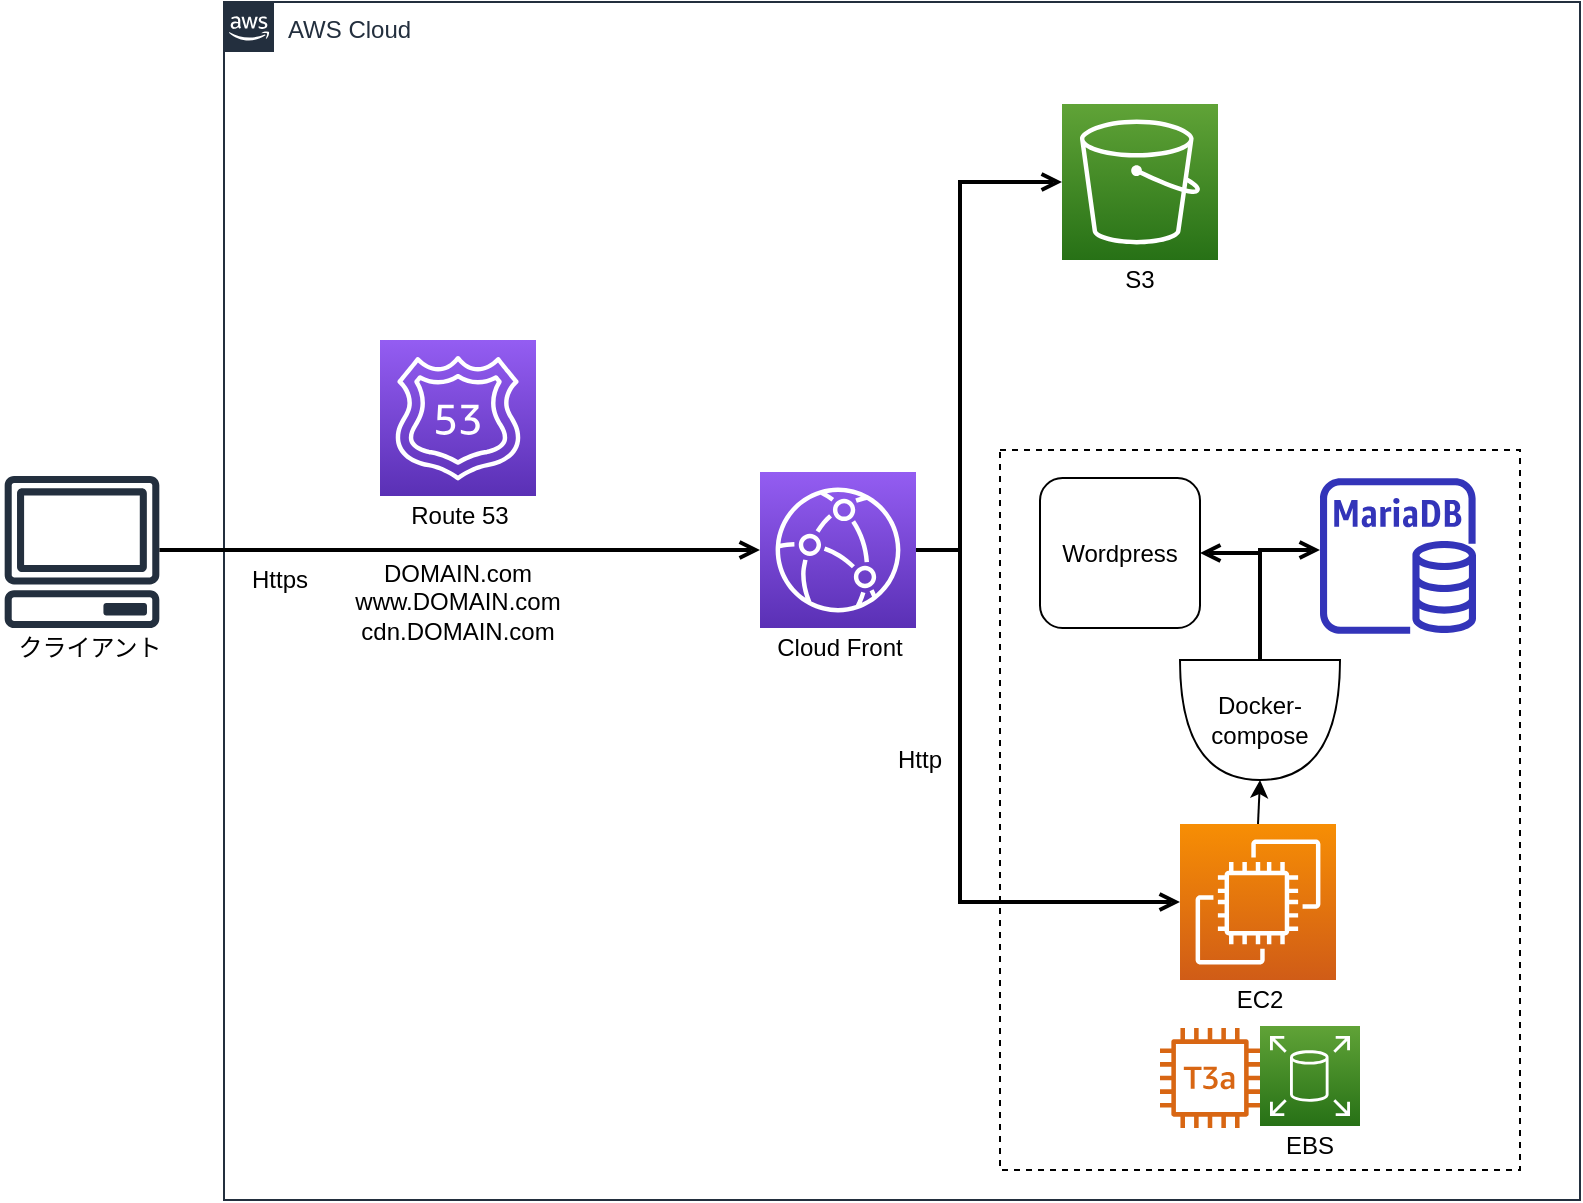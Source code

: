<mxfile version="14.5.3" type="github">
  <diagram id="Ht1M8jgEwFfnCIfOTk4-" name="Page-1">
    <mxGraphModel dx="920" dy="552" grid="1" gridSize="10" guides="1" tooltips="1" connect="1" arrows="1" fold="1" page="1" pageScale="1" pageWidth="1169" pageHeight="827" math="0" shadow="0">
      <root>
        <mxCell id="0" />
        <mxCell id="1" parent="0" />
        <mxCell id="UEzPUAAOIrF-is8g5C7q-74" value="AWS Cloud" style="points=[[0,0],[0.25,0],[0.5,0],[0.75,0],[1,0],[1,0.25],[1,0.5],[1,0.75],[1,1],[0.75,1],[0.5,1],[0.25,1],[0,1],[0,0.75],[0,0.5],[0,0.25]];outlineConnect=0;gradientColor=none;html=1;whiteSpace=wrap;fontSize=12;fontStyle=0;shape=mxgraph.aws4.group;grIcon=mxgraph.aws4.group_aws_cloud_alt;strokeColor=#232F3E;fillColor=none;verticalAlign=top;align=left;spacingLeft=30;fontColor=#232F3E;dashed=0;labelBackgroundColor=#ffffff;" parent="1" vertex="1">
          <mxGeometry x="122" y="101" width="678" height="599" as="geometry" />
        </mxCell>
        <mxCell id="UEzPUAAOIrF-is8g5C7q-107" value="" style="rounded=0;whiteSpace=wrap;html=1;labelBackgroundColor=none;fillColor=none;dashed=1;" parent="1" vertex="1">
          <mxGeometry x="510" y="325" width="260" height="360" as="geometry" />
        </mxCell>
        <mxCell id="UEzPUAAOIrF-is8g5C7q-89" value="" style="edgeStyle=orthogonalEdgeStyle;rounded=0;orthogonalLoop=1;jettySize=auto;html=1;endArrow=open;endFill=0;strokeWidth=2;entryX=0;entryY=0.5;entryDx=0;entryDy=0;entryPerimeter=0;" parent="1" source="3ymZBdOZzDmkiRR_eOnG-1" target="3ymZBdOZzDmkiRR_eOnG-8" edge="1">
          <mxGeometry relative="1" as="geometry">
            <Array as="points">
              <mxPoint x="90" y="375" />
              <mxPoint x="90" y="375" />
            </Array>
            <mxPoint x="370" y="350" as="targetPoint" />
          </mxGeometry>
        </mxCell>
        <mxCell id="UEzPUAAOIrF-is8g5C7q-106" style="edgeStyle=orthogonalEdgeStyle;rounded=0;orthogonalLoop=1;jettySize=auto;html=1;endArrow=open;endFill=0;strokeWidth=2;exitX=1;exitY=0.5;exitDx=0;exitDy=0;exitPerimeter=0;entryX=0;entryY=0.5;entryDx=0;entryDy=0;entryPerimeter=0;" parent="1" source="3ymZBdOZzDmkiRR_eOnG-8" target="3ymZBdOZzDmkiRR_eOnG-10" edge="1">
          <mxGeometry relative="1" as="geometry">
            <mxPoint x="285" y="179.0" as="sourcePoint" />
            <mxPoint x="1020" y="179.0" as="targetPoint" />
            <Array as="points">
              <mxPoint x="490" y="375" />
              <mxPoint x="490" y="191" />
            </Array>
          </mxGeometry>
        </mxCell>
        <mxCell id="UEzPUAAOIrF-is8g5C7q-104" style="edgeStyle=orthogonalEdgeStyle;rounded=0;orthogonalLoop=1;jettySize=auto;html=1;endArrow=open;endFill=0;strokeWidth=2;exitX=0;exitY=0.5;exitDx=0;exitDy=0;exitPerimeter=0;" parent="1" source="3ymZBdOZzDmkiRR_eOnG-18" target="3ymZBdOZzDmkiRR_eOnG-6" edge="1">
          <mxGeometry relative="1" as="geometry">
            <mxPoint x="1057.5" y="217.925" as="sourcePoint" />
            <mxPoint x="1057.5" y="310" as="targetPoint" />
            <Array as="points">
              <mxPoint x="640" y="375" />
            </Array>
          </mxGeometry>
        </mxCell>
        <mxCell id="UEzPUAAOIrF-is8g5C7q-91" value="" style="edgeStyle=orthogonalEdgeStyle;rounded=0;orthogonalLoop=1;jettySize=auto;html=1;endArrow=open;endFill=0;strokeWidth=2;" parent="1" edge="1">
          <mxGeometry relative="1" as="geometry">
            <mxPoint x="558" y="349" as="sourcePoint" />
            <mxPoint x="600" y="349" as="targetPoint" />
          </mxGeometry>
        </mxCell>
        <mxCell id="UEzPUAAOIrF-is8g5C7q-105" value="" style="edgeStyle=orthogonalEdgeStyle;rounded=0;orthogonalLoop=1;jettySize=auto;html=1;endArrow=open;endFill=0;strokeWidth=2;exitX=1;exitY=0.5;exitDx=0;exitDy=0;exitPerimeter=0;entryX=0;entryY=0.5;entryDx=0;entryDy=0;entryPerimeter=0;" parent="1" source="3ymZBdOZzDmkiRR_eOnG-8" target="3ymZBdOZzDmkiRR_eOnG-3" edge="1">
          <mxGeometry x="0.121" y="-10" relative="1" as="geometry">
            <Array as="points">
              <mxPoint x="490" y="375" />
              <mxPoint x="490" y="551" />
            </Array>
            <mxPoint as="offset" />
            <mxPoint x="919" y="310" as="sourcePoint" />
            <mxPoint x="590" y="560" as="targetPoint" />
          </mxGeometry>
        </mxCell>
        <mxCell id="UEzPUAAOIrF-is8g5C7q-101" value="" style="edgeStyle=orthogonalEdgeStyle;rounded=0;orthogonalLoop=1;jettySize=auto;html=1;endArrow=open;endFill=0;strokeWidth=2;exitX=0;exitY=0.5;exitDx=0;exitDy=0;exitPerimeter=0;entryX=1;entryY=0.5;entryDx=0;entryDy=0;" parent="1" source="3ymZBdOZzDmkiRR_eOnG-18" target="3ymZBdOZzDmkiRR_eOnG-17" edge="1">
          <mxGeometry relative="1" as="geometry">
            <mxPoint x="1018.5" y="349" as="sourcePoint" />
            <mxPoint x="958" y="349" as="targetPoint" />
            <Array as="points" />
          </mxGeometry>
        </mxCell>
        <mxCell id="3ymZBdOZzDmkiRR_eOnG-1" value="" style="outlineConnect=0;fontColor=#232F3E;gradientColor=none;fillColor=#232F3E;strokeColor=none;dashed=0;verticalLabelPosition=bottom;verticalAlign=top;align=center;html=1;fontSize=12;fontStyle=0;aspect=fixed;pointerEvents=1;shape=mxgraph.aws4.client;" vertex="1" parent="1">
          <mxGeometry x="12" y="338" width="78" height="76" as="geometry" />
        </mxCell>
        <mxCell id="3ymZBdOZzDmkiRR_eOnG-2" value="" style="outlineConnect=0;fontColor=#232F3E;gradientColor=none;fillColor=#D86613;strokeColor=none;dashed=0;verticalLabelPosition=bottom;verticalAlign=top;align=center;html=1;fontSize=12;fontStyle=0;aspect=fixed;pointerEvents=1;shape=mxgraph.aws4.t3a_instance;" vertex="1" parent="1">
          <mxGeometry x="590" y="614" width="50" height="50" as="geometry" />
        </mxCell>
        <mxCell id="3ymZBdOZzDmkiRR_eOnG-6" value="" style="outlineConnect=0;fontColor=#232F3E;gradientColor=none;fillColor=#3334B9;strokeColor=none;dashed=0;verticalLabelPosition=bottom;verticalAlign=top;align=center;html=1;fontSize=12;fontStyle=0;aspect=fixed;pointerEvents=1;shape=mxgraph.aws4.rds_mariadb_instance;direction=east;" vertex="1" parent="1">
          <mxGeometry x="670" y="339" width="78" height="78" as="geometry" />
        </mxCell>
        <mxCell id="3ymZBdOZzDmkiRR_eOnG-8" value="" style="points=[[0,0,0],[0.25,0,0],[0.5,0,0],[0.75,0,0],[1,0,0],[0,1,0],[0.25,1,0],[0.5,1,0],[0.75,1,0],[1,1,0],[0,0.25,0],[0,0.5,0],[0,0.75,0],[1,0.25,0],[1,0.5,0],[1,0.75,0]];outlineConnect=0;fontColor=#232F3E;gradientColor=#945DF2;gradientDirection=north;fillColor=#5A30B5;strokeColor=#ffffff;dashed=0;verticalLabelPosition=bottom;verticalAlign=top;align=center;html=1;fontSize=12;fontStyle=0;aspect=fixed;shape=mxgraph.aws4.resourceIcon;resIcon=mxgraph.aws4.cloudfront;" vertex="1" parent="1">
          <mxGeometry x="390" y="336" width="78" height="78" as="geometry" />
        </mxCell>
        <mxCell id="3ymZBdOZzDmkiRR_eOnG-9" value="" style="points=[[0,0,0],[0.25,0,0],[0.5,0,0],[0.75,0,0],[1,0,0],[0,1,0],[0.25,1,0],[0.5,1,0],[0.75,1,0],[1,1,0],[0,0.25,0],[0,0.5,0],[0,0.75,0],[1,0.25,0],[1,0.5,0],[1,0.75,0]];outlineConnect=0;fontColor=#232F3E;gradientColor=#60A337;gradientDirection=north;fillColor=#277116;strokeColor=#ffffff;dashed=0;verticalLabelPosition=bottom;verticalAlign=top;align=center;html=1;fontSize=12;fontStyle=0;aspect=fixed;shape=mxgraph.aws4.resourceIcon;resIcon=mxgraph.aws4.elastic_block_store;" vertex="1" parent="1">
          <mxGeometry x="640" y="613" width="50" height="50" as="geometry" />
        </mxCell>
        <mxCell id="3ymZBdOZzDmkiRR_eOnG-10" value="" style="points=[[0,0,0],[0.25,0,0],[0.5,0,0],[0.75,0,0],[1,0,0],[0,1,0],[0.25,1,0],[0.5,1,0],[0.75,1,0],[1,1,0],[0,0.25,0],[0,0.5,0],[0,0.75,0],[1,0.25,0],[1,0.5,0],[1,0.75,0]];outlineConnect=0;fontColor=#232F3E;gradientColor=#60A337;gradientDirection=north;fillColor=#277116;strokeColor=#ffffff;dashed=0;verticalLabelPosition=bottom;verticalAlign=top;align=center;fontSize=12;fontStyle=0;aspect=fixed;shape=mxgraph.aws4.resourceIcon;resIcon=mxgraph.aws4.s3;html=1;" vertex="1" parent="1">
          <mxGeometry x="541" y="152" width="78" height="78" as="geometry" />
        </mxCell>
        <mxCell id="3ymZBdOZzDmkiRR_eOnG-11" value="S3" style="text;html=1;strokeColor=none;fillColor=none;align=center;verticalAlign=middle;whiteSpace=wrap;rounded=0;" vertex="1" parent="1">
          <mxGeometry x="560" y="230" width="40" height="20" as="geometry" />
        </mxCell>
        <mxCell id="3ymZBdOZzDmkiRR_eOnG-7" value="" style="points=[[0,0,0],[0.25,0,0],[0.5,0,0],[0.75,0,0],[1,0,0],[0,1,0],[0.25,1,0],[0.5,1,0],[0.75,1,0],[1,1,0],[0,0.25,0],[0,0.5,0],[0,0.75,0],[1,0.25,0],[1,0.5,0],[1,0.75,0]];outlineConnect=0;fontColor=#232F3E;gradientColor=#945DF2;gradientDirection=north;fillColor=#5A30B5;strokeColor=#ffffff;dashed=0;verticalLabelPosition=bottom;verticalAlign=top;align=center;html=1;fontSize=12;fontStyle=0;aspect=fixed;shape=mxgraph.aws4.resourceIcon;resIcon=mxgraph.aws4.route_53;" vertex="1" parent="1">
          <mxGeometry x="200" y="270" width="78" height="78" as="geometry" />
        </mxCell>
        <mxCell id="3ymZBdOZzDmkiRR_eOnG-14" style="edgeStyle=orthogonalEdgeStyle;rounded=0;orthogonalLoop=1;jettySize=auto;html=1;endArrow=open;endFill=0;strokeWidth=2;startArrow=open;startFill=0;" edge="1" parent="1" target="3ymZBdOZzDmkiRR_eOnG-3">
          <mxGeometry relative="1" as="geometry">
            <Array as="points">
              <mxPoint x="638" y="560" />
            </Array>
            <mxPoint x="638" y="528.0" as="sourcePoint" />
            <mxPoint x="528" y="590" as="targetPoint" />
          </mxGeometry>
        </mxCell>
        <mxCell id="3ymZBdOZzDmkiRR_eOnG-3" value="" style="points=[[0,0,0],[0.25,0,0],[0.5,0,0],[0.75,0,0],[1,0,0],[0,1,0],[0.25,1,0],[0.5,1,0],[0.75,1,0],[1,1,0],[0,0.25,0],[0,0.5,0],[0,0.75,0],[1,0.25,0],[1,0.5,0],[1,0.75,0]];outlineConnect=0;fontColor=#232F3E;gradientColor=#F78E04;gradientDirection=north;fillColor=#D05C17;strokeColor=#ffffff;dashed=0;verticalLabelPosition=bottom;verticalAlign=top;align=center;html=1;fontSize=12;fontStyle=0;aspect=fixed;shape=mxgraph.aws4.resourceIcon;resIcon=mxgraph.aws4.ec2;" vertex="1" parent="1">
          <mxGeometry x="600" y="512" width="78" height="78" as="geometry" />
        </mxCell>
        <mxCell id="3ymZBdOZzDmkiRR_eOnG-17" value="Wordpress" style="rounded=1;whiteSpace=wrap;html=1;" vertex="1" parent="1">
          <mxGeometry x="530" y="339" width="80" height="75" as="geometry" />
        </mxCell>
        <mxCell id="3ymZBdOZzDmkiRR_eOnG-18" value="Docker-&lt;br&gt;compose" style="shape=or;whiteSpace=wrap;html=1;direction=south;" vertex="1" parent="1">
          <mxGeometry x="600" y="430" width="80" height="60" as="geometry" />
        </mxCell>
        <mxCell id="3ymZBdOZzDmkiRR_eOnG-19" value="" style="endArrow=classic;html=1;exitX=0.5;exitY=0;exitDx=0;exitDy=0;exitPerimeter=0;entryX=1;entryY=0.5;entryDx=0;entryDy=0;entryPerimeter=0;" edge="1" parent="1" source="3ymZBdOZzDmkiRR_eOnG-3" target="3ymZBdOZzDmkiRR_eOnG-18">
          <mxGeometry width="50" height="50" relative="1" as="geometry">
            <mxPoint x="400" y="440" as="sourcePoint" />
            <mxPoint x="450" y="390" as="targetPoint" />
          </mxGeometry>
        </mxCell>
        <mxCell id="3ymZBdOZzDmkiRR_eOnG-20" value="クライアント" style="text;html=1;strokeColor=none;fillColor=none;align=center;verticalAlign=middle;whiteSpace=wrap;rounded=0;" vertex="1" parent="1">
          <mxGeometry x="10" y="414" width="90" height="20" as="geometry" />
        </mxCell>
        <mxCell id="3ymZBdOZzDmkiRR_eOnG-21" value="DOMAIN.com&lt;br&gt;www.DOMAIN.com&lt;br&gt;cdn.DOMAIN.com" style="text;html=1;strokeColor=none;fillColor=none;align=center;verticalAlign=middle;whiteSpace=wrap;rounded=0;" vertex="1" parent="1">
          <mxGeometry x="179" y="367.5" width="120" height="66" as="geometry" />
        </mxCell>
        <mxCell id="3ymZBdOZzDmkiRR_eOnG-22" value="Https" style="text;html=1;strokeColor=none;fillColor=none;align=center;verticalAlign=middle;whiteSpace=wrap;rounded=0;" vertex="1" parent="1">
          <mxGeometry x="130" y="380" width="40" height="20" as="geometry" />
        </mxCell>
        <mxCell id="3ymZBdOZzDmkiRR_eOnG-23" value="Http" style="text;html=1;strokeColor=none;fillColor=none;align=center;verticalAlign=middle;whiteSpace=wrap;rounded=0;" vertex="1" parent="1">
          <mxGeometry x="450" y="470" width="40" height="20" as="geometry" />
        </mxCell>
        <mxCell id="3ymZBdOZzDmkiRR_eOnG-24" value="Route 53" style="text;html=1;strokeColor=none;fillColor=none;align=center;verticalAlign=middle;whiteSpace=wrap;rounded=0;" vertex="1" parent="1">
          <mxGeometry x="200" y="347.5" width="80" height="20" as="geometry" />
        </mxCell>
        <mxCell id="3ymZBdOZzDmkiRR_eOnG-25" value="Cloud Front" style="text;html=1;strokeColor=none;fillColor=none;align=center;verticalAlign=middle;whiteSpace=wrap;rounded=0;" vertex="1" parent="1">
          <mxGeometry x="390" y="414" width="80" height="20" as="geometry" />
        </mxCell>
        <mxCell id="3ymZBdOZzDmkiRR_eOnG-26" value="EC2" style="text;html=1;strokeColor=none;fillColor=none;align=center;verticalAlign=middle;whiteSpace=wrap;rounded=0;" vertex="1" parent="1">
          <mxGeometry x="620" y="590" width="40" height="20" as="geometry" />
        </mxCell>
        <mxCell id="3ymZBdOZzDmkiRR_eOnG-27" value="EBS" style="text;html=1;strokeColor=none;fillColor=none;align=center;verticalAlign=middle;whiteSpace=wrap;rounded=0;" vertex="1" parent="1">
          <mxGeometry x="645" y="663" width="40" height="20" as="geometry" />
        </mxCell>
      </root>
    </mxGraphModel>
  </diagram>
</mxfile>
